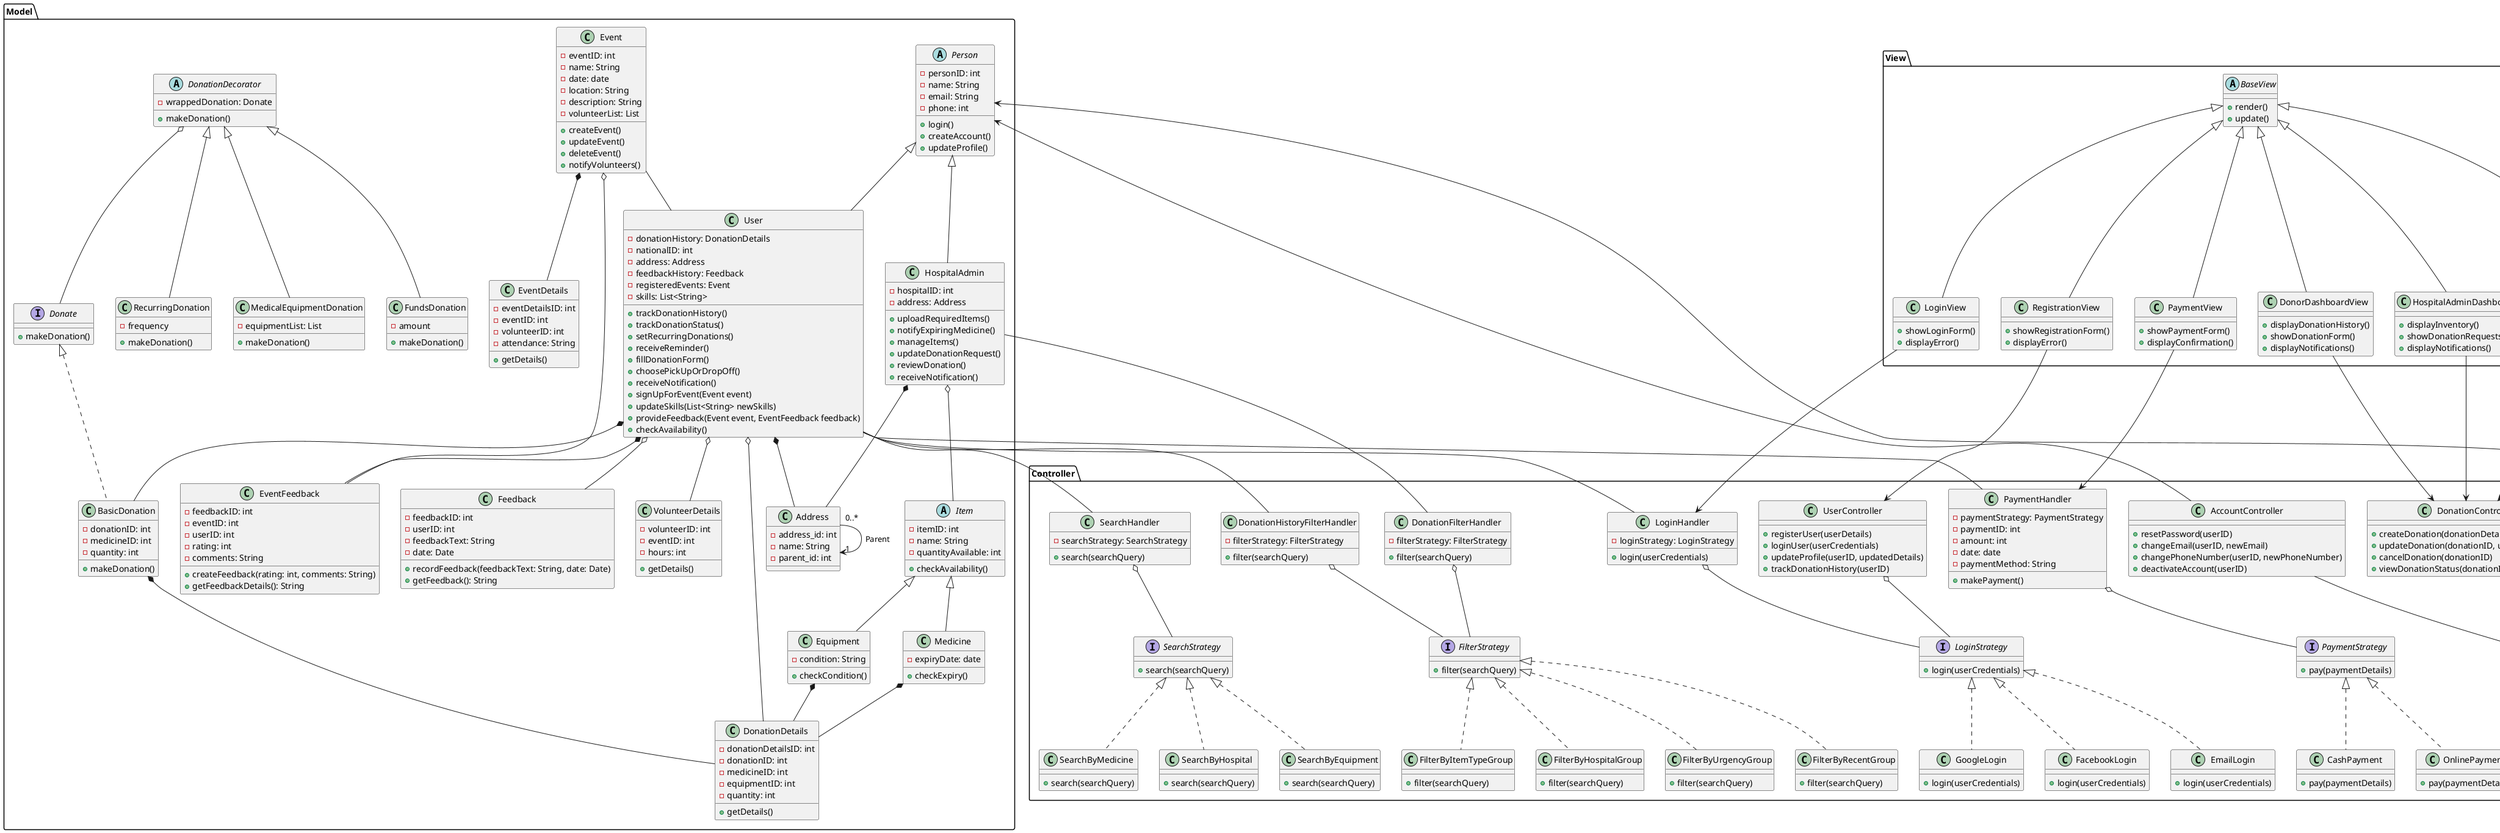 @startuml
'https://plantuml.com/class-diagram

package "Model" {
    abstract class Person {
        -personID: int
        -name: String
        -email: String
        -phone: int
        +login()
        +createAccount()
        +updateProfile()
    }

    class User extends Person {
        -donationHistory: DonationDetails
        -nationalID: int
        -address: Address
        -feedbackHistory: Feedback
        -registeredEvents: Event
        -skills: List<String>
        +trackDonationHistory()
        +trackDonationStatus()
        +setRecurringDonations()
        +receiveReminder()
        +fillDonationForm()
        +choosePickUpOrDropOff()
        +receiveNotification()
        +signUpForEvent(Event event)
        +updateSkills(List<String> newSkills)
        +provideFeedback(Event event, EventFeedback feedback)
        +checkAvailability()
        
    }

    class HospitalAdmin extends Person {
        -hospitalID: int
        -address: Address
        +uploadRequiredItems()
        +notifyExpiringMedicine()
        +manageItems()
        +updateDonationRequest()
        +reviewDonation()
        +receiveNotification()
    }

    class Address {
        -address_id: int
        -name: String
        -parent_id: int 
    }

    abstract class Item {
        -itemID: int
        -name: String
        -quantityAvailable: int
        +checkAvailability()
    }

    class VolunteerDetails{
        -volunteerID: int
        -eventID: int
        -hours: int
        +getDetails()
    }

    class Event{
        -eventID: int
        -name: String
        -date: date
        -location: String
        -description: String
        -volunteerList: List
        +createEvent()
        +updateEvent()
        +deleteEvent()
        +notifyVolunteers()
    }

    class EventDetails{
        -eventDetailsID: int
        -eventID: int
        -volunteerID: int
        -attendance: String
        +getDetails()
    }

    class Medicine extends Item {
        -expiryDate: date
        +checkExpiry()
    }

    class Equipment extends Item {
        -condition: String
        +checkCondition()
    }

    interface Donate {
        +makeDonation()
    }

    class DonationDetails {
        -donationDetailsID: int
        -donationID: int
        -medicineID: int
        -equipmentID: int
        -quantity: int
        +getDetails()
    }

    class BasicDonation implements Donate {
        -donationID: int
        -medicineID: int
        -quantity: int
        +makeDonation()
    }

    abstract class DonationDecorator {
        -wrappedDonation: Donate
        +makeDonation()
    }

    class RecurringDonation extends DonationDecorator {
        -frequency
        +makeDonation()
    }

    class MedicalEquipmentDonation extends DonationDecorator {
        -equipmentList: List
        +makeDonation()
    }

    class FundsDonation extends DonationDecorator {
        -amount
        +makeDonation()
    }

    class EventFeedback {
        -feedbackID: int
        -eventID: int
        -userID: int
        -rating: int
        -comments: String
        +createFeedback(rating: int, comments: String)
        +getFeedbackDetails(): String
    }

    class Feedback {
        -feedbackID: int
        -userID: int
        -feedbackText: String
        -date: Date
        +recordFeedback(feedbackText: String, date: Date)
        +getFeedback(): String
    }

}

package "View" {
    
    abstract class BaseView {
        +render()
        +update()
    }

    class DonorDashboardView extends BaseView {
        +displayDonationHistory()
        +showDonationForm()
        +displayNotifications()
    }

    class HospitalAdminDashboardView extends BaseView {
        +displayInventory()
        +showDonationRequests()
        +displayNotifications()
    }

    class LoginView extends BaseView {
        +showLoginForm()
        +displayError()
    }

    class PaymentView extends BaseView {
        +showPaymentForm()
        +displayConfirmation()
    }

    class DonationHistoryView extends BaseView {
        +displayDonationHistory()
        +displayDonationDetails()
    }

    class RegistrationView extends BaseView {
        +showRegistrationForm()
        +displayError()
    }
}

package "Controller" {
    class PaymentHandler {
        -paymentStrategy: PaymentStrategy
        -paymentID: int
        -amount: int
        -date: date
        -paymentMethod: String
        +makePayment()
    }

    class LoginHandler {
        -loginStrategy: LoginStrategy
        +login(userCredentials)
    }

    class SearchHandler {
        -searchStrategy: SearchStrategy
        +search(searchQuery)
    }

    class DonationFilterHandler {
        -filterStrategy: FilterStrategy
        +filter(searchQuery)
    }

    class DonationHistoryFilterHandler {
        -filterStrategy: FilterStrategy
        +filter(searchQuery)
    }

    interface PaymentStrategy {
        +pay(paymentDetails)
    }

    class OnlinePayment implements PaymentStrategy {
        +pay(paymentDetails)
    }

    class CashPayment implements PaymentStrategy {
        +pay(paymentDetails)
    }

    interface LoginStrategy {
        +login(userCredentials)
    }

    class EmailLogin implements LoginStrategy {
        +login(userCredentials)
    }

    class GoogleLogin implements LoginStrategy {
        +login(userCredentials)
    }

    class FacebookLogin implements LoginStrategy {
        +login(userCredentials)
    }

    interface SearchStrategy {
        +search(searchQuery)
    }

    class SearchByMedicine implements SearchStrategy {
        +search(searchQuery)
    }

    class SearchByHospital implements SearchStrategy {
        +search(searchQuery)
    }

    class SearchByEquipment implements SearchStrategy {
        +search(searchQuery)
    }

    interface FilterStrategy {
        +filter(searchQuery)
    }

    class FilterByRecentGroup implements FilterStrategy {
        +filter(searchQuery)
    }

    class FilterByItemTypeGroup implements FilterStrategy {
        +filter(searchQuery)
    }

    class FilterByHospitalGroup implements FilterStrategy {
        +filter(searchQuery)
    }

    class FilterByUrgencyGroup implements FilterStrategy {
        +filter(searchQuery)
    }

    interface Notification {
        +sendNotification(donorID, message)
    }

    class EmailNotification implements Notification {
        +send(donorID, message)
    }

    class InAppNotification implements Notification {
        +send(donorID, message)
    }

    class NotificationFactory {
        +createNotification()
    }

    class DonationController {
        +createDonation(donationDetails)
        +updateDonation(donationID, updatedDetails)
        +cancelDonation(donationID)
        +viewDonationStatus(donationID)
    }

    class UserController {
        +registerUser(userDetails)
        +loginUser(userCredentials)
        +updateProfile(userID, updatedDetails)
        +trackDonationHistory(userID)
    }


    class AccountController {
        +resetPassword(userID)
        +changeEmail(userID, newEmail)
        +changePhoneNumber(userID, newPhoneNumber)
        +deactivateAccount(userID)
    }


}

User *-- BasicDonation
User o-- DonationDetails
Medicine *-- DonationDetails
BasicDonation *-- DonationDetails
DonationDecorator o-- Donate
LoginHandler o-- LoginStrategy
User -- LoginHandler
SearchHandler o-- SearchStrategy
User -- SearchHandler
HospitalAdmin o-- Item
Equipment *-- DonationDetails
User *-- Address
PaymentHandler o-- PaymentStrategy
User -- PaymentHandler
User -- DonationHistoryFilterHandler
DonationHistoryFilterHandler o-- FilterStrategy
HospitalAdmin *-- Address
HospitalAdmin -- DonationFilterHandler
DonationFilterHandler o-- FilterStrategy
Person <-- NotificationFactory
NotificationFactory --> EmailNotification
NotificationFactory --> InAppNotification
Address "0..*" --> "1" Address : Parent
Event *-- EventDetails
User o-- VolunteerDetails
Event -- User
User o-- Feedback 
Event o-- EventFeedback 
User *-- EventFeedback 
DonationController o-- Notification  
UserController o-- LoginStrategy  
AccountController --> Person  
AccountController -- NotificationFactory
DonorDashboardView --> DonationController 
HospitalAdminDashboardView --> DonationController 
LoginView --> LoginHandler 
PaymentView --> PaymentHandler 
DonationHistoryView --> DonationController 
RegistrationView --> UserController 


@enduml
